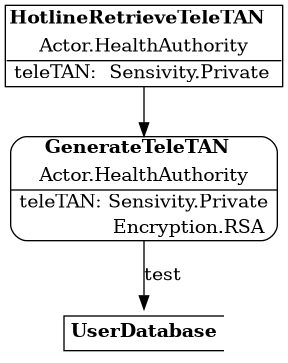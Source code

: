 @startuml
digraph dfd {
    "954731510" [
        shape = none;margin=0;padding=0;
        label = 
        <
            <table border="1" cellspacing="0" cellborder="1">
                <tr>
                    <td colspan="3" border="0"><b>HotlineRetrieveTeleTAN</b>  </td>
                </tr>
                <tr>
                    <td colspan="3" sides="b">Actor.HealthAuthority</td>
                </tr>
                <tr>
                    <td border="0">teleTAN:</td>
                    <td border="0">Sensivity.Private</td>
                </tr>
            </table>
        >
    ];

    /' <tr>
                    <td colspan="3" sides="b">Actor.HealthAuthority</td>
                </tr>
                <tr>
                    <td border="0">teleTAN:</td>
                    <td border="0">Sensivity.Private</td>
                </tr>
                <tr>
                    <td border="0"></td>
                    <td border="0">Encryption.RSA</td>
                </tr> '/

    "48354135278" [
        shape = Mrecord;margin=0;padding=0;
        label = 
        <
            <table border="0" cellspacing="0" cellborder="1">
                <tr>
                    <td colspan="3" border="0"><b>GenerateTeleTAN</b>  </td>
                </tr>
                <tr>
                    <td colspan="3" sides="b">Actor.HealthAuthority</td>
                </tr>
                <tr>
                    <td border="0">&nbsp;teleTAN:</td>
                    <td border="0">Sensivity.Private </td>
                </tr>
                <tr>
                    <td border="0"></td>
                    <td border="0">Encryption.RSA </td>
                </tr>
            </table>
        >
    ];

    "934483247" [
        shape=none;style=rounded;margin=0;padding=0;label=
        <
            <table border="0" cellborder="1" style="rounded" sides="tlb">
                <tr>
                    <td width="120" height="26" sides="ltb"><b>UserDatabase</b></td>
                </tr>
            </table>
        >
    ]

    "954731510" -> "48354135278";
    "48354135278" -> "934483247" [label="test"];
}
@enduml